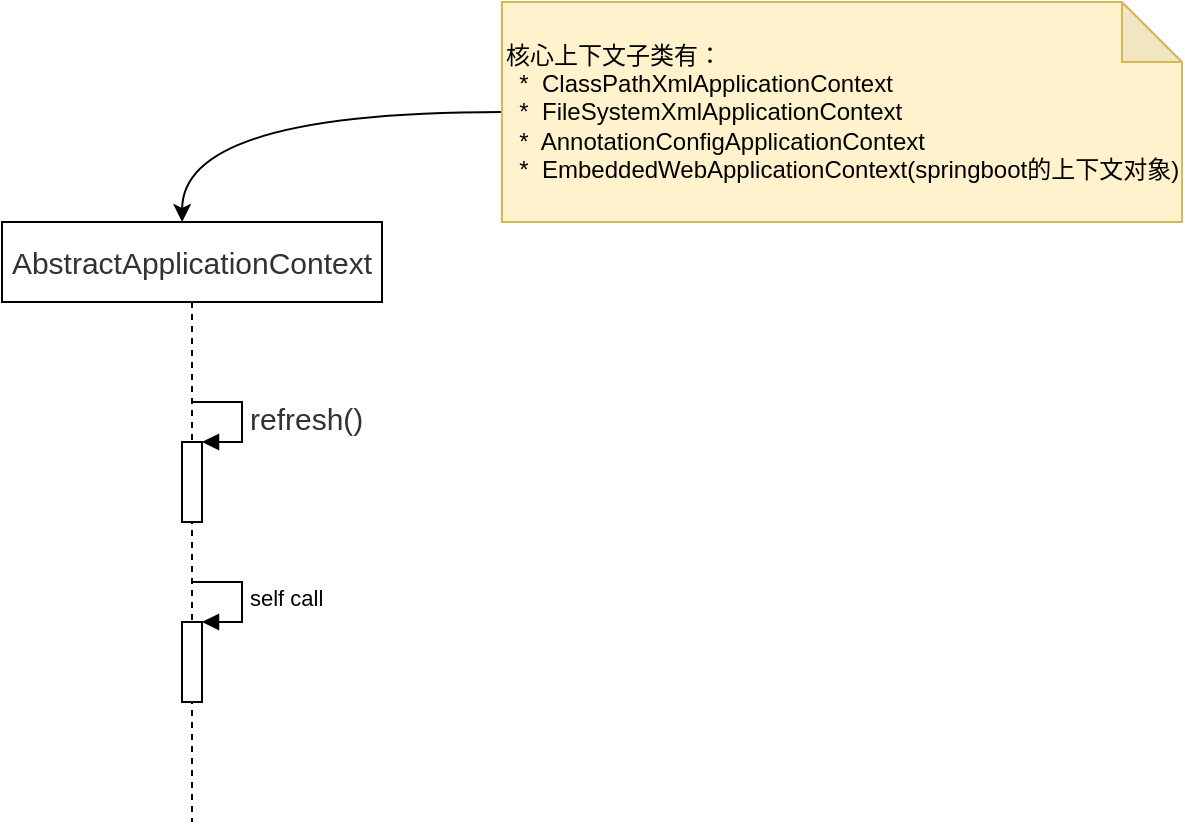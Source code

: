 <mxfile version="13.2.4" type="device"><diagram id="C5RBs43oDa-KdzZeNtuy" name="Page-1"><mxGraphModel dx="1422" dy="831" grid="1" gridSize="10" guides="1" tooltips="1" connect="1" arrows="1" fold="1" page="1" pageScale="1" pageWidth="827" pageHeight="1169" math="0" shadow="0"><root><mxCell id="WIyWlLk6GJQsqaUBKTNV-0"/><mxCell id="WIyWlLk6GJQsqaUBKTNV-1" parent="WIyWlLk6GJQsqaUBKTNV-0"/><mxCell id="Tp-cvD78GIa5Y73mcEU5-4" value="&lt;span style=&quot;color: rgb(50 , 50 , 50) ; font-family: &amp;#34;arial&amp;#34; ; font-size: 15px ; background-color: rgba(255 , 255 , 255 , 0.01)&quot;&gt;AbstractApplicationContext&lt;/span&gt;" style="shape=umlLifeline;perimeter=lifelinePerimeter;whiteSpace=wrap;html=1;container=1;collapsible=0;recursiveResize=0;outlineConnect=0;" parent="WIyWlLk6GJQsqaUBKTNV-1" vertex="1"><mxGeometry x="140" y="120" width="190" height="300" as="geometry"/></mxCell><mxCell id="Tp-cvD78GIa5Y73mcEU5-13" value="" style="html=1;points=[];perimeter=orthogonalPerimeter;align=left;" parent="Tp-cvD78GIa5Y73mcEU5-4" vertex="1"><mxGeometry x="90" y="110" width="10" height="40" as="geometry"/></mxCell><mxCell id="Tp-cvD78GIa5Y73mcEU5-14" value="&lt;span style=&quot;color: rgb(50 , 50 , 50) ; font-family: &amp;#34;arial&amp;#34; ; font-size: 15px ; text-align: center ; background-color: rgba(255 , 255 , 255 , 0.01)&quot;&gt;refresh()&lt;/span&gt;" style="edgeStyle=orthogonalEdgeStyle;html=1;align=left;spacingLeft=2;endArrow=block;rounded=0;entryX=1;entryY=0;" parent="Tp-cvD78GIa5Y73mcEU5-4" target="Tp-cvD78GIa5Y73mcEU5-13" edge="1"><mxGeometry relative="1" as="geometry"><mxPoint x="95" y="90" as="sourcePoint"/><Array as="points"><mxPoint x="120" y="90"/></Array></mxGeometry></mxCell><mxCell id="irv1YqoJmMxpFiYV3qgz-0" value="" style="html=1;points=[];perimeter=orthogonalPerimeter;" vertex="1" parent="Tp-cvD78GIa5Y73mcEU5-4"><mxGeometry x="90" y="200" width="10" height="40" as="geometry"/></mxCell><mxCell id="irv1YqoJmMxpFiYV3qgz-1" value="self call" style="edgeStyle=orthogonalEdgeStyle;html=1;align=left;spacingLeft=2;endArrow=block;rounded=0;entryX=1;entryY=0;" edge="1" target="irv1YqoJmMxpFiYV3qgz-0" parent="Tp-cvD78GIa5Y73mcEU5-4"><mxGeometry relative="1" as="geometry"><mxPoint x="95" y="180" as="sourcePoint"/><Array as="points"><mxPoint x="120" y="180"/></Array></mxGeometry></mxCell><mxCell id="Tp-cvD78GIa5Y73mcEU5-10" style="edgeStyle=orthogonalEdgeStyle;curved=1;rounded=0;orthogonalLoop=1;jettySize=auto;html=1;entryX=0.474;entryY=0;entryDx=0;entryDy=0;entryPerimeter=0;" parent="WIyWlLk6GJQsqaUBKTNV-1" source="Tp-cvD78GIa5Y73mcEU5-9" target="Tp-cvD78GIa5Y73mcEU5-4" edge="1"><mxGeometry relative="1" as="geometry"/></mxCell><mxCell id="Tp-cvD78GIa5Y73mcEU5-9" value="&lt;div&gt;核心上下文子类有：&lt;/div&gt;&lt;div&gt;&amp;nbsp; *&amp;nbsp; ClassPathXmlApplicationContext&lt;/div&gt;&lt;div&gt;&amp;nbsp; *&amp;nbsp; FileSystemXmlApplicationContext&lt;/div&gt;&lt;div&gt;&amp;nbsp; *&amp;nbsp; AnnotationConfigApplicationContext&lt;/div&gt;&lt;div&gt;&amp;nbsp; *&amp;nbsp; EmbeddedWebApplicationContext(springboot的上下文对象)&lt;/div&gt;" style="shape=note;whiteSpace=wrap;html=1;backgroundOutline=1;darkOpacity=0.05;align=left;fillColor=#fff2cc;strokeColor=#d6b656;" parent="WIyWlLk6GJQsqaUBKTNV-1" vertex="1"><mxGeometry x="390" y="10" width="340" height="110" as="geometry"/></mxCell></root></mxGraphModel></diagram></mxfile>